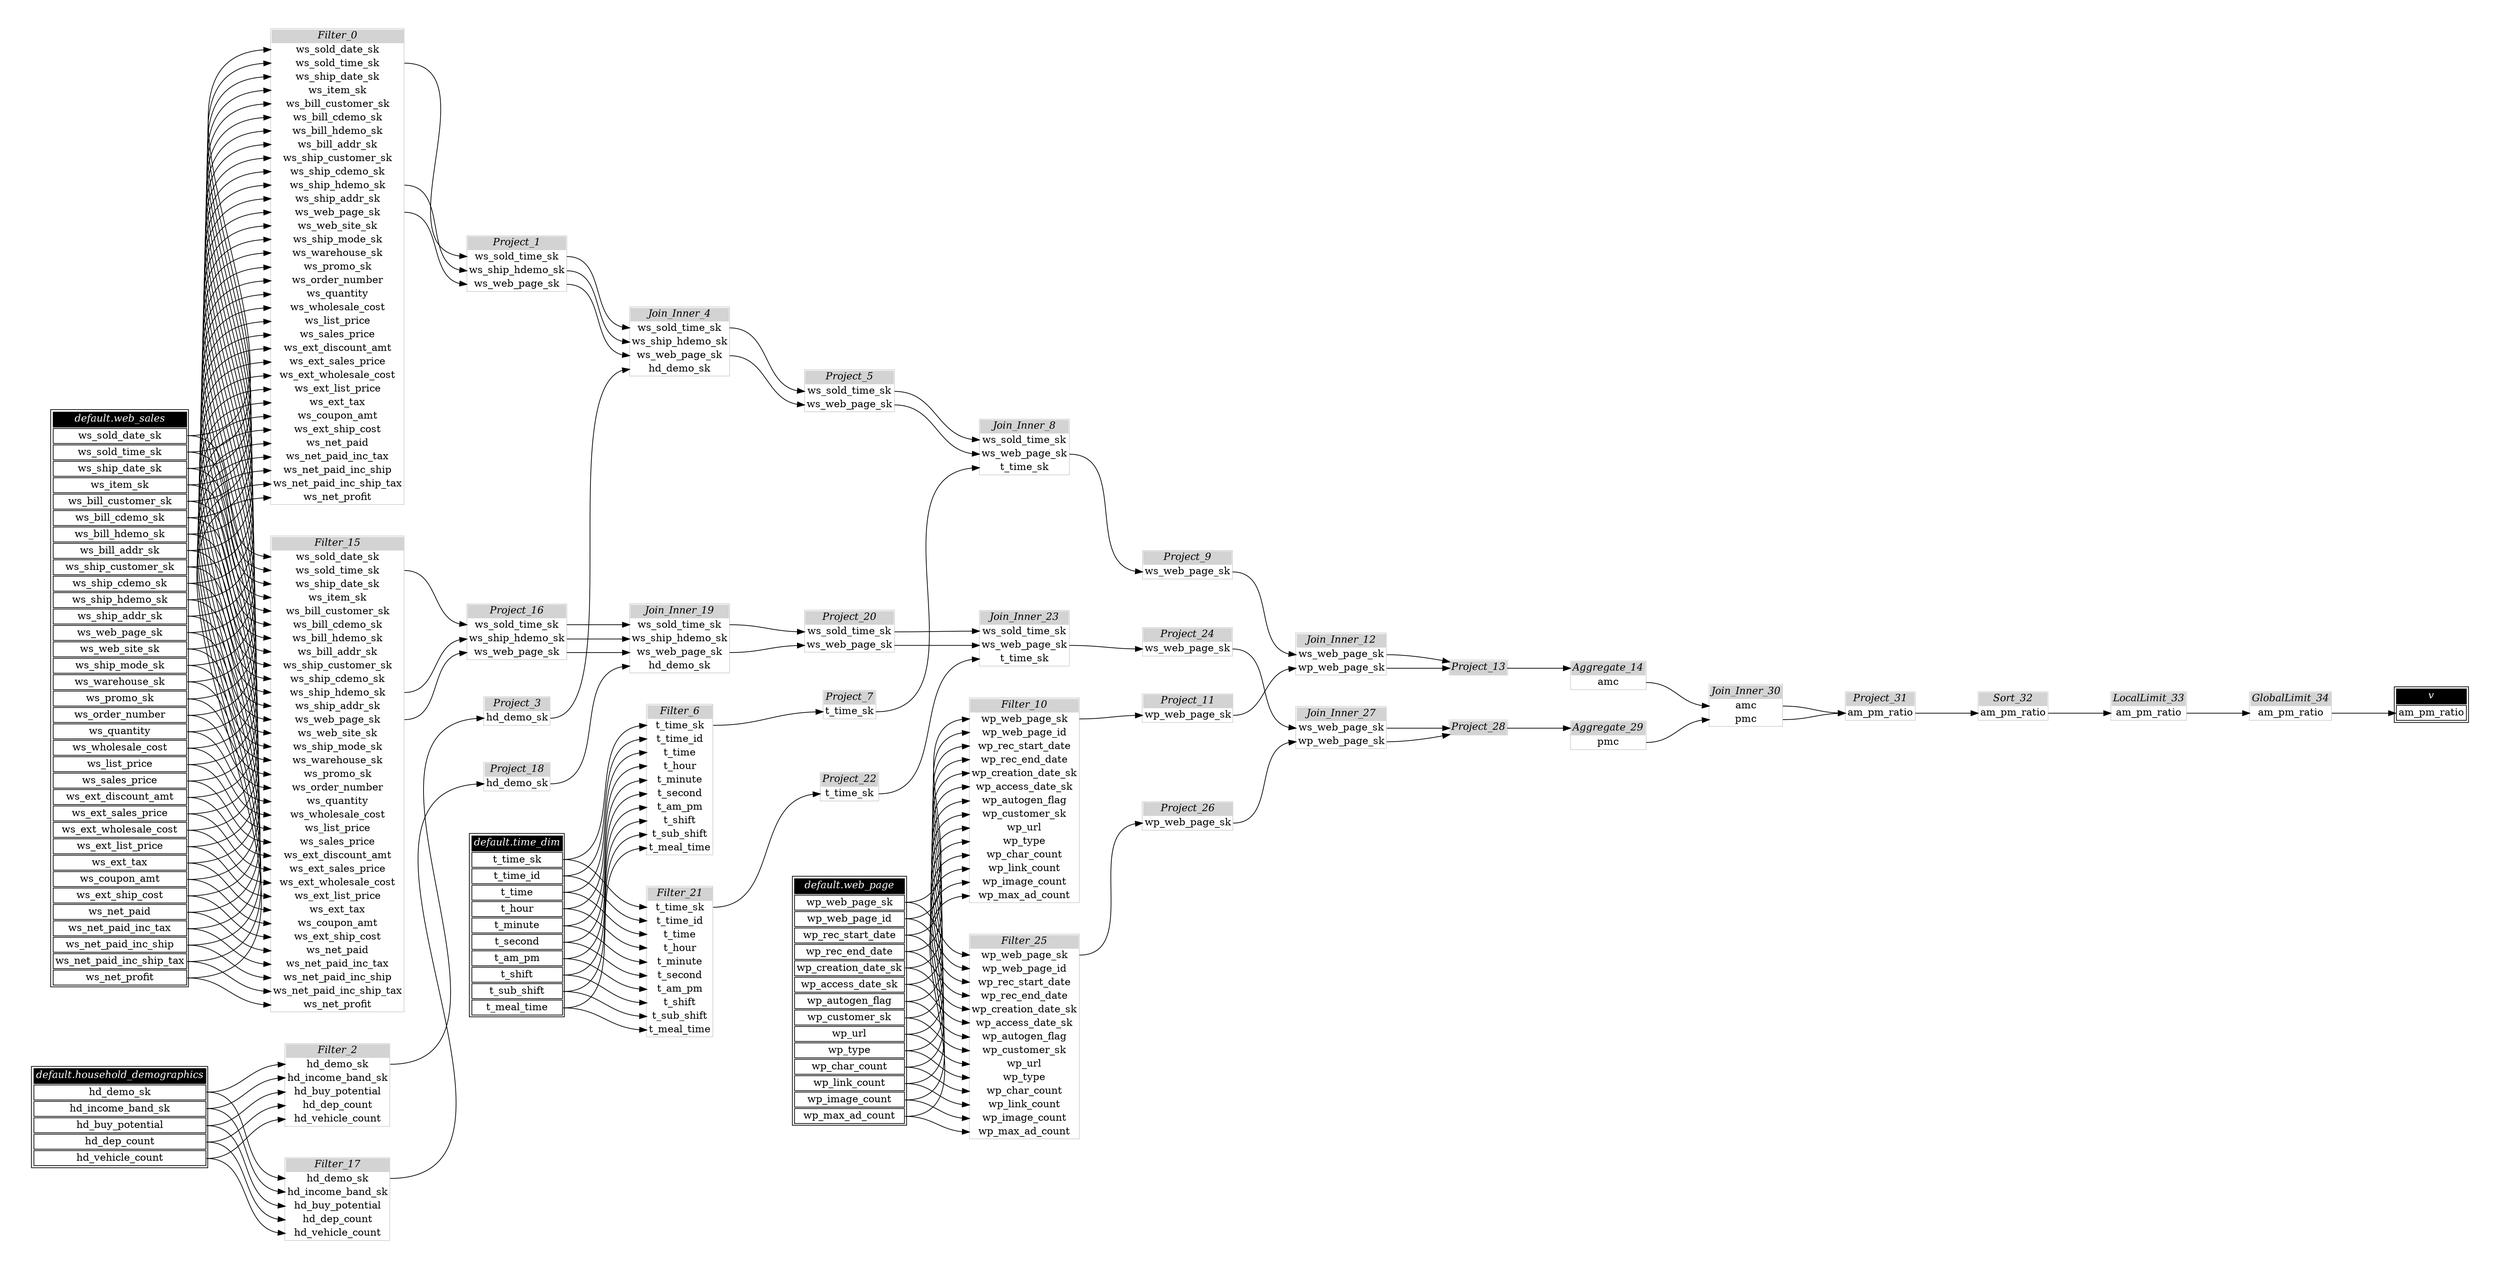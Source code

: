 // Automatically generated by TPCDSFlowTestSuite


digraph {
  graph [pad="0.5" nodesep="0.5" ranksep="1" fontname="Helvetica" rankdir=LR];
  node [shape=plaintext]

  
"Aggregate_14" [label=<
<table color="lightgray" border="1" cellborder="0" cellspacing="0">
  <tr><td bgcolor="lightgray" port="nodeName"><i>Aggregate_14</i></td></tr>
  <tr><td port="0">amc</td></tr>
</table>>];
       

"Aggregate_29" [label=<
<table color="lightgray" border="1" cellborder="0" cellspacing="0">
  <tr><td bgcolor="lightgray" port="nodeName"><i>Aggregate_29</i></td></tr>
  <tr><td port="0">pmc</td></tr>
</table>>];
       

"Filter_0" [label=<
<table color="lightgray" border="1" cellborder="0" cellspacing="0">
  <tr><td bgcolor="lightgray" port="nodeName"><i>Filter_0</i></td></tr>
  <tr><td port="0">ws_sold_date_sk</td></tr>
<tr><td port="1">ws_sold_time_sk</td></tr>
<tr><td port="2">ws_ship_date_sk</td></tr>
<tr><td port="3">ws_item_sk</td></tr>
<tr><td port="4">ws_bill_customer_sk</td></tr>
<tr><td port="5">ws_bill_cdemo_sk</td></tr>
<tr><td port="6">ws_bill_hdemo_sk</td></tr>
<tr><td port="7">ws_bill_addr_sk</td></tr>
<tr><td port="8">ws_ship_customer_sk</td></tr>
<tr><td port="9">ws_ship_cdemo_sk</td></tr>
<tr><td port="10">ws_ship_hdemo_sk</td></tr>
<tr><td port="11">ws_ship_addr_sk</td></tr>
<tr><td port="12">ws_web_page_sk</td></tr>
<tr><td port="13">ws_web_site_sk</td></tr>
<tr><td port="14">ws_ship_mode_sk</td></tr>
<tr><td port="15">ws_warehouse_sk</td></tr>
<tr><td port="16">ws_promo_sk</td></tr>
<tr><td port="17">ws_order_number</td></tr>
<tr><td port="18">ws_quantity</td></tr>
<tr><td port="19">ws_wholesale_cost</td></tr>
<tr><td port="20">ws_list_price</td></tr>
<tr><td port="21">ws_sales_price</td></tr>
<tr><td port="22">ws_ext_discount_amt</td></tr>
<tr><td port="23">ws_ext_sales_price</td></tr>
<tr><td port="24">ws_ext_wholesale_cost</td></tr>
<tr><td port="25">ws_ext_list_price</td></tr>
<tr><td port="26">ws_ext_tax</td></tr>
<tr><td port="27">ws_coupon_amt</td></tr>
<tr><td port="28">ws_ext_ship_cost</td></tr>
<tr><td port="29">ws_net_paid</td></tr>
<tr><td port="30">ws_net_paid_inc_tax</td></tr>
<tr><td port="31">ws_net_paid_inc_ship</td></tr>
<tr><td port="32">ws_net_paid_inc_ship_tax</td></tr>
<tr><td port="33">ws_net_profit</td></tr>
</table>>];
       

"Filter_10" [label=<
<table color="lightgray" border="1" cellborder="0" cellspacing="0">
  <tr><td bgcolor="lightgray" port="nodeName"><i>Filter_10</i></td></tr>
  <tr><td port="0">wp_web_page_sk</td></tr>
<tr><td port="1">wp_web_page_id</td></tr>
<tr><td port="2">wp_rec_start_date</td></tr>
<tr><td port="3">wp_rec_end_date</td></tr>
<tr><td port="4">wp_creation_date_sk</td></tr>
<tr><td port="5">wp_access_date_sk</td></tr>
<tr><td port="6">wp_autogen_flag</td></tr>
<tr><td port="7">wp_customer_sk</td></tr>
<tr><td port="8">wp_url</td></tr>
<tr><td port="9">wp_type</td></tr>
<tr><td port="10">wp_char_count</td></tr>
<tr><td port="11">wp_link_count</td></tr>
<tr><td port="12">wp_image_count</td></tr>
<tr><td port="13">wp_max_ad_count</td></tr>
</table>>];
       

"Filter_15" [label=<
<table color="lightgray" border="1" cellborder="0" cellspacing="0">
  <tr><td bgcolor="lightgray" port="nodeName"><i>Filter_15</i></td></tr>
  <tr><td port="0">ws_sold_date_sk</td></tr>
<tr><td port="1">ws_sold_time_sk</td></tr>
<tr><td port="2">ws_ship_date_sk</td></tr>
<tr><td port="3">ws_item_sk</td></tr>
<tr><td port="4">ws_bill_customer_sk</td></tr>
<tr><td port="5">ws_bill_cdemo_sk</td></tr>
<tr><td port="6">ws_bill_hdemo_sk</td></tr>
<tr><td port="7">ws_bill_addr_sk</td></tr>
<tr><td port="8">ws_ship_customer_sk</td></tr>
<tr><td port="9">ws_ship_cdemo_sk</td></tr>
<tr><td port="10">ws_ship_hdemo_sk</td></tr>
<tr><td port="11">ws_ship_addr_sk</td></tr>
<tr><td port="12">ws_web_page_sk</td></tr>
<tr><td port="13">ws_web_site_sk</td></tr>
<tr><td port="14">ws_ship_mode_sk</td></tr>
<tr><td port="15">ws_warehouse_sk</td></tr>
<tr><td port="16">ws_promo_sk</td></tr>
<tr><td port="17">ws_order_number</td></tr>
<tr><td port="18">ws_quantity</td></tr>
<tr><td port="19">ws_wholesale_cost</td></tr>
<tr><td port="20">ws_list_price</td></tr>
<tr><td port="21">ws_sales_price</td></tr>
<tr><td port="22">ws_ext_discount_amt</td></tr>
<tr><td port="23">ws_ext_sales_price</td></tr>
<tr><td port="24">ws_ext_wholesale_cost</td></tr>
<tr><td port="25">ws_ext_list_price</td></tr>
<tr><td port="26">ws_ext_tax</td></tr>
<tr><td port="27">ws_coupon_amt</td></tr>
<tr><td port="28">ws_ext_ship_cost</td></tr>
<tr><td port="29">ws_net_paid</td></tr>
<tr><td port="30">ws_net_paid_inc_tax</td></tr>
<tr><td port="31">ws_net_paid_inc_ship</td></tr>
<tr><td port="32">ws_net_paid_inc_ship_tax</td></tr>
<tr><td port="33">ws_net_profit</td></tr>
</table>>];
       

"Filter_17" [label=<
<table color="lightgray" border="1" cellborder="0" cellspacing="0">
  <tr><td bgcolor="lightgray" port="nodeName"><i>Filter_17</i></td></tr>
  <tr><td port="0">hd_demo_sk</td></tr>
<tr><td port="1">hd_income_band_sk</td></tr>
<tr><td port="2">hd_buy_potential</td></tr>
<tr><td port="3">hd_dep_count</td></tr>
<tr><td port="4">hd_vehicle_count</td></tr>
</table>>];
       

"Filter_2" [label=<
<table color="lightgray" border="1" cellborder="0" cellspacing="0">
  <tr><td bgcolor="lightgray" port="nodeName"><i>Filter_2</i></td></tr>
  <tr><td port="0">hd_demo_sk</td></tr>
<tr><td port="1">hd_income_band_sk</td></tr>
<tr><td port="2">hd_buy_potential</td></tr>
<tr><td port="3">hd_dep_count</td></tr>
<tr><td port="4">hd_vehicle_count</td></tr>
</table>>];
       

"Filter_21" [label=<
<table color="lightgray" border="1" cellborder="0" cellspacing="0">
  <tr><td bgcolor="lightgray" port="nodeName"><i>Filter_21</i></td></tr>
  <tr><td port="0">t_time_sk</td></tr>
<tr><td port="1">t_time_id</td></tr>
<tr><td port="2">t_time</td></tr>
<tr><td port="3">t_hour</td></tr>
<tr><td port="4">t_minute</td></tr>
<tr><td port="5">t_second</td></tr>
<tr><td port="6">t_am_pm</td></tr>
<tr><td port="7">t_shift</td></tr>
<tr><td port="8">t_sub_shift</td></tr>
<tr><td port="9">t_meal_time</td></tr>
</table>>];
       

"Filter_25" [label=<
<table color="lightgray" border="1" cellborder="0" cellspacing="0">
  <tr><td bgcolor="lightgray" port="nodeName"><i>Filter_25</i></td></tr>
  <tr><td port="0">wp_web_page_sk</td></tr>
<tr><td port="1">wp_web_page_id</td></tr>
<tr><td port="2">wp_rec_start_date</td></tr>
<tr><td port="3">wp_rec_end_date</td></tr>
<tr><td port="4">wp_creation_date_sk</td></tr>
<tr><td port="5">wp_access_date_sk</td></tr>
<tr><td port="6">wp_autogen_flag</td></tr>
<tr><td port="7">wp_customer_sk</td></tr>
<tr><td port="8">wp_url</td></tr>
<tr><td port="9">wp_type</td></tr>
<tr><td port="10">wp_char_count</td></tr>
<tr><td port="11">wp_link_count</td></tr>
<tr><td port="12">wp_image_count</td></tr>
<tr><td port="13">wp_max_ad_count</td></tr>
</table>>];
       

"Filter_6" [label=<
<table color="lightgray" border="1" cellborder="0" cellspacing="0">
  <tr><td bgcolor="lightgray" port="nodeName"><i>Filter_6</i></td></tr>
  <tr><td port="0">t_time_sk</td></tr>
<tr><td port="1">t_time_id</td></tr>
<tr><td port="2">t_time</td></tr>
<tr><td port="3">t_hour</td></tr>
<tr><td port="4">t_minute</td></tr>
<tr><td port="5">t_second</td></tr>
<tr><td port="6">t_am_pm</td></tr>
<tr><td port="7">t_shift</td></tr>
<tr><td port="8">t_sub_shift</td></tr>
<tr><td port="9">t_meal_time</td></tr>
</table>>];
       

"GlobalLimit_34" [label=<
<table color="lightgray" border="1" cellborder="0" cellspacing="0">
  <tr><td bgcolor="lightgray" port="nodeName"><i>GlobalLimit_34</i></td></tr>
  <tr><td port="0">am_pm_ratio</td></tr>
</table>>];
       

"Join_Inner_12" [label=<
<table color="lightgray" border="1" cellborder="0" cellspacing="0">
  <tr><td bgcolor="lightgray" port="nodeName"><i>Join_Inner_12</i></td></tr>
  <tr><td port="0">ws_web_page_sk</td></tr>
<tr><td port="1">wp_web_page_sk</td></tr>
</table>>];
       

"Join_Inner_19" [label=<
<table color="lightgray" border="1" cellborder="0" cellspacing="0">
  <tr><td bgcolor="lightgray" port="nodeName"><i>Join_Inner_19</i></td></tr>
  <tr><td port="0">ws_sold_time_sk</td></tr>
<tr><td port="1">ws_ship_hdemo_sk</td></tr>
<tr><td port="2">ws_web_page_sk</td></tr>
<tr><td port="3">hd_demo_sk</td></tr>
</table>>];
       

"Join_Inner_23" [label=<
<table color="lightgray" border="1" cellborder="0" cellspacing="0">
  <tr><td bgcolor="lightgray" port="nodeName"><i>Join_Inner_23</i></td></tr>
  <tr><td port="0">ws_sold_time_sk</td></tr>
<tr><td port="1">ws_web_page_sk</td></tr>
<tr><td port="2">t_time_sk</td></tr>
</table>>];
       

"Join_Inner_27" [label=<
<table color="lightgray" border="1" cellborder="0" cellspacing="0">
  <tr><td bgcolor="lightgray" port="nodeName"><i>Join_Inner_27</i></td></tr>
  <tr><td port="0">ws_web_page_sk</td></tr>
<tr><td port="1">wp_web_page_sk</td></tr>
</table>>];
       

"Join_Inner_30" [label=<
<table color="lightgray" border="1" cellborder="0" cellspacing="0">
  <tr><td bgcolor="lightgray" port="nodeName"><i>Join_Inner_30</i></td></tr>
  <tr><td port="0">amc</td></tr>
<tr><td port="1">pmc</td></tr>
</table>>];
       

"Join_Inner_4" [label=<
<table color="lightgray" border="1" cellborder="0" cellspacing="0">
  <tr><td bgcolor="lightgray" port="nodeName"><i>Join_Inner_4</i></td></tr>
  <tr><td port="0">ws_sold_time_sk</td></tr>
<tr><td port="1">ws_ship_hdemo_sk</td></tr>
<tr><td port="2">ws_web_page_sk</td></tr>
<tr><td port="3">hd_demo_sk</td></tr>
</table>>];
       

"Join_Inner_8" [label=<
<table color="lightgray" border="1" cellborder="0" cellspacing="0">
  <tr><td bgcolor="lightgray" port="nodeName"><i>Join_Inner_8</i></td></tr>
  <tr><td port="0">ws_sold_time_sk</td></tr>
<tr><td port="1">ws_web_page_sk</td></tr>
<tr><td port="2">t_time_sk</td></tr>
</table>>];
       

"LocalLimit_33" [label=<
<table color="lightgray" border="1" cellborder="0" cellspacing="0">
  <tr><td bgcolor="lightgray" port="nodeName"><i>LocalLimit_33</i></td></tr>
  <tr><td port="0">am_pm_ratio</td></tr>
</table>>];
       

"Project_1" [label=<
<table color="lightgray" border="1" cellborder="0" cellspacing="0">
  <tr><td bgcolor="lightgray" port="nodeName"><i>Project_1</i></td></tr>
  <tr><td port="0">ws_sold_time_sk</td></tr>
<tr><td port="1">ws_ship_hdemo_sk</td></tr>
<tr><td port="2">ws_web_page_sk</td></tr>
</table>>];
       

"Project_11" [label=<
<table color="lightgray" border="1" cellborder="0" cellspacing="0">
  <tr><td bgcolor="lightgray" port="nodeName"><i>Project_11</i></td></tr>
  <tr><td port="0">wp_web_page_sk</td></tr>
</table>>];
       

"Project_13" [label=<
<table color="lightgray" border="1" cellborder="0" cellspacing="0">
  <tr><td bgcolor="lightgray" port="nodeName"><i>Project_13</i></td></tr>
  
</table>>];
       

"Project_16" [label=<
<table color="lightgray" border="1" cellborder="0" cellspacing="0">
  <tr><td bgcolor="lightgray" port="nodeName"><i>Project_16</i></td></tr>
  <tr><td port="0">ws_sold_time_sk</td></tr>
<tr><td port="1">ws_ship_hdemo_sk</td></tr>
<tr><td port="2">ws_web_page_sk</td></tr>
</table>>];
       

"Project_18" [label=<
<table color="lightgray" border="1" cellborder="0" cellspacing="0">
  <tr><td bgcolor="lightgray" port="nodeName"><i>Project_18</i></td></tr>
  <tr><td port="0">hd_demo_sk</td></tr>
</table>>];
       

"Project_20" [label=<
<table color="lightgray" border="1" cellborder="0" cellspacing="0">
  <tr><td bgcolor="lightgray" port="nodeName"><i>Project_20</i></td></tr>
  <tr><td port="0">ws_sold_time_sk</td></tr>
<tr><td port="1">ws_web_page_sk</td></tr>
</table>>];
       

"Project_22" [label=<
<table color="lightgray" border="1" cellborder="0" cellspacing="0">
  <tr><td bgcolor="lightgray" port="nodeName"><i>Project_22</i></td></tr>
  <tr><td port="0">t_time_sk</td></tr>
</table>>];
       

"Project_24" [label=<
<table color="lightgray" border="1" cellborder="0" cellspacing="0">
  <tr><td bgcolor="lightgray" port="nodeName"><i>Project_24</i></td></tr>
  <tr><td port="0">ws_web_page_sk</td></tr>
</table>>];
       

"Project_26" [label=<
<table color="lightgray" border="1" cellborder="0" cellspacing="0">
  <tr><td bgcolor="lightgray" port="nodeName"><i>Project_26</i></td></tr>
  <tr><td port="0">wp_web_page_sk</td></tr>
</table>>];
       

"Project_28" [label=<
<table color="lightgray" border="1" cellborder="0" cellspacing="0">
  <tr><td bgcolor="lightgray" port="nodeName"><i>Project_28</i></td></tr>
  
</table>>];
       

"Project_3" [label=<
<table color="lightgray" border="1" cellborder="0" cellspacing="0">
  <tr><td bgcolor="lightgray" port="nodeName"><i>Project_3</i></td></tr>
  <tr><td port="0">hd_demo_sk</td></tr>
</table>>];
       

"Project_31" [label=<
<table color="lightgray" border="1" cellborder="0" cellspacing="0">
  <tr><td bgcolor="lightgray" port="nodeName"><i>Project_31</i></td></tr>
  <tr><td port="0">am_pm_ratio</td></tr>
</table>>];
       

"Project_5" [label=<
<table color="lightgray" border="1" cellborder="0" cellspacing="0">
  <tr><td bgcolor="lightgray" port="nodeName"><i>Project_5</i></td></tr>
  <tr><td port="0">ws_sold_time_sk</td></tr>
<tr><td port="1">ws_web_page_sk</td></tr>
</table>>];
       

"Project_7" [label=<
<table color="lightgray" border="1" cellborder="0" cellspacing="0">
  <tr><td bgcolor="lightgray" port="nodeName"><i>Project_7</i></td></tr>
  <tr><td port="0">t_time_sk</td></tr>
</table>>];
       

"Project_9" [label=<
<table color="lightgray" border="1" cellborder="0" cellspacing="0">
  <tr><td bgcolor="lightgray" port="nodeName"><i>Project_9</i></td></tr>
  <tr><td port="0">ws_web_page_sk</td></tr>
</table>>];
       

"Sort_32" [label=<
<table color="lightgray" border="1" cellborder="0" cellspacing="0">
  <tr><td bgcolor="lightgray" port="nodeName"><i>Sort_32</i></td></tr>
  <tr><td port="0">am_pm_ratio</td></tr>
</table>>];
       

"default.household_demographics" [color="black" label=<
<table>
  <tr><td bgcolor="black" port="nodeName"><i><font color="white">default.household_demographics</font></i></td></tr>
  <tr><td port="0">hd_demo_sk</td></tr>
<tr><td port="1">hd_income_band_sk</td></tr>
<tr><td port="2">hd_buy_potential</td></tr>
<tr><td port="3">hd_dep_count</td></tr>
<tr><td port="4">hd_vehicle_count</td></tr>
</table>>];
       

"default.time_dim" [color="black" label=<
<table>
  <tr><td bgcolor="black" port="nodeName"><i><font color="white">default.time_dim</font></i></td></tr>
  <tr><td port="0">t_time_sk</td></tr>
<tr><td port="1">t_time_id</td></tr>
<tr><td port="2">t_time</td></tr>
<tr><td port="3">t_hour</td></tr>
<tr><td port="4">t_minute</td></tr>
<tr><td port="5">t_second</td></tr>
<tr><td port="6">t_am_pm</td></tr>
<tr><td port="7">t_shift</td></tr>
<tr><td port="8">t_sub_shift</td></tr>
<tr><td port="9">t_meal_time</td></tr>
</table>>];
       

"default.web_page" [color="black" label=<
<table>
  <tr><td bgcolor="black" port="nodeName"><i><font color="white">default.web_page</font></i></td></tr>
  <tr><td port="0">wp_web_page_sk</td></tr>
<tr><td port="1">wp_web_page_id</td></tr>
<tr><td port="2">wp_rec_start_date</td></tr>
<tr><td port="3">wp_rec_end_date</td></tr>
<tr><td port="4">wp_creation_date_sk</td></tr>
<tr><td port="5">wp_access_date_sk</td></tr>
<tr><td port="6">wp_autogen_flag</td></tr>
<tr><td port="7">wp_customer_sk</td></tr>
<tr><td port="8">wp_url</td></tr>
<tr><td port="9">wp_type</td></tr>
<tr><td port="10">wp_char_count</td></tr>
<tr><td port="11">wp_link_count</td></tr>
<tr><td port="12">wp_image_count</td></tr>
<tr><td port="13">wp_max_ad_count</td></tr>
</table>>];
       

"default.web_sales" [color="black" label=<
<table>
  <tr><td bgcolor="black" port="nodeName"><i><font color="white">default.web_sales</font></i></td></tr>
  <tr><td port="0">ws_sold_date_sk</td></tr>
<tr><td port="1">ws_sold_time_sk</td></tr>
<tr><td port="2">ws_ship_date_sk</td></tr>
<tr><td port="3">ws_item_sk</td></tr>
<tr><td port="4">ws_bill_customer_sk</td></tr>
<tr><td port="5">ws_bill_cdemo_sk</td></tr>
<tr><td port="6">ws_bill_hdemo_sk</td></tr>
<tr><td port="7">ws_bill_addr_sk</td></tr>
<tr><td port="8">ws_ship_customer_sk</td></tr>
<tr><td port="9">ws_ship_cdemo_sk</td></tr>
<tr><td port="10">ws_ship_hdemo_sk</td></tr>
<tr><td port="11">ws_ship_addr_sk</td></tr>
<tr><td port="12">ws_web_page_sk</td></tr>
<tr><td port="13">ws_web_site_sk</td></tr>
<tr><td port="14">ws_ship_mode_sk</td></tr>
<tr><td port="15">ws_warehouse_sk</td></tr>
<tr><td port="16">ws_promo_sk</td></tr>
<tr><td port="17">ws_order_number</td></tr>
<tr><td port="18">ws_quantity</td></tr>
<tr><td port="19">ws_wholesale_cost</td></tr>
<tr><td port="20">ws_list_price</td></tr>
<tr><td port="21">ws_sales_price</td></tr>
<tr><td port="22">ws_ext_discount_amt</td></tr>
<tr><td port="23">ws_ext_sales_price</td></tr>
<tr><td port="24">ws_ext_wholesale_cost</td></tr>
<tr><td port="25">ws_ext_list_price</td></tr>
<tr><td port="26">ws_ext_tax</td></tr>
<tr><td port="27">ws_coupon_amt</td></tr>
<tr><td port="28">ws_ext_ship_cost</td></tr>
<tr><td port="29">ws_net_paid</td></tr>
<tr><td port="30">ws_net_paid_inc_tax</td></tr>
<tr><td port="31">ws_net_paid_inc_ship</td></tr>
<tr><td port="32">ws_net_paid_inc_ship_tax</td></tr>
<tr><td port="33">ws_net_profit</td></tr>
</table>>];
       

"v" [color="black" label=<
<table>
  <tr><td bgcolor="black" port="nodeName"><i><font color="white">v</font></i></td></tr>
  <tr><td port="0">am_pm_ratio</td></tr>
</table>>];
       
  "Aggregate_14":0 -> "Join_Inner_30":0;
"Aggregate_29":0 -> "Join_Inner_30":1;
"Filter_0":1 -> "Project_1":0;
"Filter_0":10 -> "Project_1":1;
"Filter_0":12 -> "Project_1":2;
"Filter_10":0 -> "Project_11":0;
"Filter_15":1 -> "Project_16":0;
"Filter_15":10 -> "Project_16":1;
"Filter_15":12 -> "Project_16":2;
"Filter_17":0 -> "Project_18":0;
"Filter_2":0 -> "Project_3":0;
"Filter_21":0 -> "Project_22":0;
"Filter_25":0 -> "Project_26":0;
"Filter_6":0 -> "Project_7":0;
"GlobalLimit_34":0 -> "v":0;
"Join_Inner_12":0 -> "Project_13":nodeName
"Join_Inner_12":1 -> "Project_13":nodeName
"Join_Inner_19":0 -> "Project_20":0;
"Join_Inner_19":2 -> "Project_20":1;
"Join_Inner_23":1 -> "Project_24":0;
"Join_Inner_27":0 -> "Project_28":nodeName
"Join_Inner_27":1 -> "Project_28":nodeName
"Join_Inner_30":0 -> "Project_31":0;
"Join_Inner_30":1 -> "Project_31":0;
"Join_Inner_4":0 -> "Project_5":0;
"Join_Inner_4":2 -> "Project_5":1;
"Join_Inner_8":1 -> "Project_9":0;
"LocalLimit_33":0 -> "GlobalLimit_34":0;
"Project_1":0 -> "Join_Inner_4":0;
"Project_1":1 -> "Join_Inner_4":1;
"Project_1":2 -> "Join_Inner_4":2;
"Project_11":0 -> "Join_Inner_12":1;
"Project_13":nodeName -> "Aggregate_14":nodeName
"Project_16":0 -> "Join_Inner_19":0;
"Project_16":1 -> "Join_Inner_19":1;
"Project_16":2 -> "Join_Inner_19":2;
"Project_18":0 -> "Join_Inner_19":3;
"Project_20":0 -> "Join_Inner_23":0;
"Project_20":1 -> "Join_Inner_23":1;
"Project_22":0 -> "Join_Inner_23":2;
"Project_24":0 -> "Join_Inner_27":0;
"Project_26":0 -> "Join_Inner_27":1;
"Project_28":nodeName -> "Aggregate_29":nodeName
"Project_3":0 -> "Join_Inner_4":3;
"Project_31":0 -> "Sort_32":0;
"Project_5":0 -> "Join_Inner_8":0;
"Project_5":1 -> "Join_Inner_8":1;
"Project_7":0 -> "Join_Inner_8":2;
"Project_9":0 -> "Join_Inner_12":0;
"Sort_32":0 -> "LocalLimit_33":0;
"default.household_demographics":0 -> "Filter_17":0;
"default.household_demographics":0 -> "Filter_2":0;
"default.household_demographics":1 -> "Filter_17":1;
"default.household_demographics":1 -> "Filter_2":1;
"default.household_demographics":2 -> "Filter_17":2;
"default.household_demographics":2 -> "Filter_2":2;
"default.household_demographics":3 -> "Filter_17":3;
"default.household_demographics":3 -> "Filter_2":3;
"default.household_demographics":4 -> "Filter_17":4;
"default.household_demographics":4 -> "Filter_2":4;
"default.time_dim":0 -> "Filter_21":0;
"default.time_dim":0 -> "Filter_6":0;
"default.time_dim":1 -> "Filter_21":1;
"default.time_dim":1 -> "Filter_6":1;
"default.time_dim":2 -> "Filter_21":2;
"default.time_dim":2 -> "Filter_6":2;
"default.time_dim":3 -> "Filter_21":3;
"default.time_dim":3 -> "Filter_6":3;
"default.time_dim":4 -> "Filter_21":4;
"default.time_dim":4 -> "Filter_6":4;
"default.time_dim":5 -> "Filter_21":5;
"default.time_dim":5 -> "Filter_6":5;
"default.time_dim":6 -> "Filter_21":6;
"default.time_dim":6 -> "Filter_6":6;
"default.time_dim":7 -> "Filter_21":7;
"default.time_dim":7 -> "Filter_6":7;
"default.time_dim":8 -> "Filter_21":8;
"default.time_dim":8 -> "Filter_6":8;
"default.time_dim":9 -> "Filter_21":9;
"default.time_dim":9 -> "Filter_6":9;
"default.web_page":0 -> "Filter_10":0;
"default.web_page":0 -> "Filter_25":0;
"default.web_page":1 -> "Filter_10":1;
"default.web_page":1 -> "Filter_25":1;
"default.web_page":10 -> "Filter_10":10;
"default.web_page":10 -> "Filter_25":10;
"default.web_page":11 -> "Filter_10":11;
"default.web_page":11 -> "Filter_25":11;
"default.web_page":12 -> "Filter_10":12;
"default.web_page":12 -> "Filter_25":12;
"default.web_page":13 -> "Filter_10":13;
"default.web_page":13 -> "Filter_25":13;
"default.web_page":2 -> "Filter_10":2;
"default.web_page":2 -> "Filter_25":2;
"default.web_page":3 -> "Filter_10":3;
"default.web_page":3 -> "Filter_25":3;
"default.web_page":4 -> "Filter_10":4;
"default.web_page":4 -> "Filter_25":4;
"default.web_page":5 -> "Filter_10":5;
"default.web_page":5 -> "Filter_25":5;
"default.web_page":6 -> "Filter_10":6;
"default.web_page":6 -> "Filter_25":6;
"default.web_page":7 -> "Filter_10":7;
"default.web_page":7 -> "Filter_25":7;
"default.web_page":8 -> "Filter_10":8;
"default.web_page":8 -> "Filter_25":8;
"default.web_page":9 -> "Filter_10":9;
"default.web_page":9 -> "Filter_25":9;
"default.web_sales":0 -> "Filter_0":0;
"default.web_sales":0 -> "Filter_15":0;
"default.web_sales":1 -> "Filter_0":1;
"default.web_sales":1 -> "Filter_15":1;
"default.web_sales":10 -> "Filter_0":10;
"default.web_sales":10 -> "Filter_15":10;
"default.web_sales":11 -> "Filter_0":11;
"default.web_sales":11 -> "Filter_15":11;
"default.web_sales":12 -> "Filter_0":12;
"default.web_sales":12 -> "Filter_15":12;
"default.web_sales":13 -> "Filter_0":13;
"default.web_sales":13 -> "Filter_15":13;
"default.web_sales":14 -> "Filter_0":14;
"default.web_sales":14 -> "Filter_15":14;
"default.web_sales":15 -> "Filter_0":15;
"default.web_sales":15 -> "Filter_15":15;
"default.web_sales":16 -> "Filter_0":16;
"default.web_sales":16 -> "Filter_15":16;
"default.web_sales":17 -> "Filter_0":17;
"default.web_sales":17 -> "Filter_15":17;
"default.web_sales":18 -> "Filter_0":18;
"default.web_sales":18 -> "Filter_15":18;
"default.web_sales":19 -> "Filter_0":19;
"default.web_sales":19 -> "Filter_15":19;
"default.web_sales":2 -> "Filter_0":2;
"default.web_sales":2 -> "Filter_15":2;
"default.web_sales":20 -> "Filter_0":20;
"default.web_sales":20 -> "Filter_15":20;
"default.web_sales":21 -> "Filter_0":21;
"default.web_sales":21 -> "Filter_15":21;
"default.web_sales":22 -> "Filter_0":22;
"default.web_sales":22 -> "Filter_15":22;
"default.web_sales":23 -> "Filter_0":23;
"default.web_sales":23 -> "Filter_15":23;
"default.web_sales":24 -> "Filter_0":24;
"default.web_sales":24 -> "Filter_15":24;
"default.web_sales":25 -> "Filter_0":25;
"default.web_sales":25 -> "Filter_15":25;
"default.web_sales":26 -> "Filter_0":26;
"default.web_sales":26 -> "Filter_15":26;
"default.web_sales":27 -> "Filter_0":27;
"default.web_sales":27 -> "Filter_15":27;
"default.web_sales":28 -> "Filter_0":28;
"default.web_sales":28 -> "Filter_15":28;
"default.web_sales":29 -> "Filter_0":29;
"default.web_sales":29 -> "Filter_15":29;
"default.web_sales":3 -> "Filter_0":3;
"default.web_sales":3 -> "Filter_15":3;
"default.web_sales":30 -> "Filter_0":30;
"default.web_sales":30 -> "Filter_15":30;
"default.web_sales":31 -> "Filter_0":31;
"default.web_sales":31 -> "Filter_15":31;
"default.web_sales":32 -> "Filter_0":32;
"default.web_sales":32 -> "Filter_15":32;
"default.web_sales":33 -> "Filter_0":33;
"default.web_sales":33 -> "Filter_15":33;
"default.web_sales":4 -> "Filter_0":4;
"default.web_sales":4 -> "Filter_15":4;
"default.web_sales":5 -> "Filter_0":5;
"default.web_sales":5 -> "Filter_15":5;
"default.web_sales":6 -> "Filter_0":6;
"default.web_sales":6 -> "Filter_15":6;
"default.web_sales":7 -> "Filter_0":7;
"default.web_sales":7 -> "Filter_15":7;
"default.web_sales":8 -> "Filter_0":8;
"default.web_sales":8 -> "Filter_15":8;
"default.web_sales":9 -> "Filter_0":9;
"default.web_sales":9 -> "Filter_15":9;
}
       